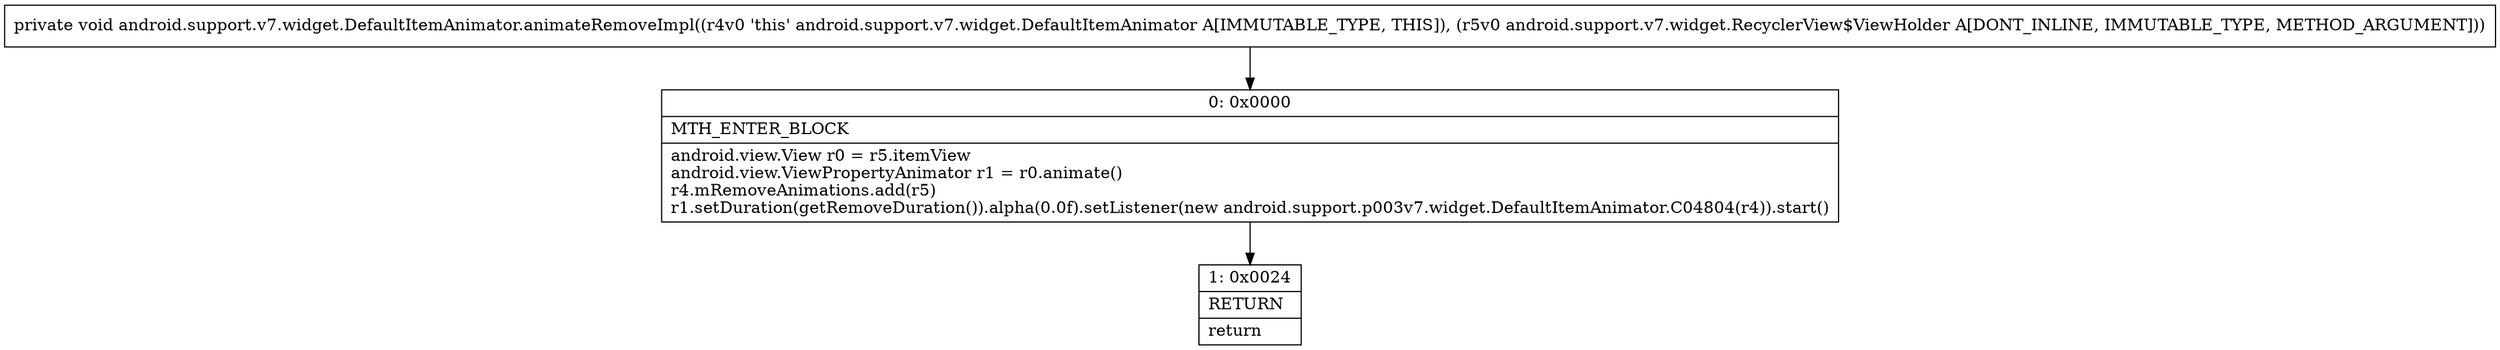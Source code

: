 digraph "CFG forandroid.support.v7.widget.DefaultItemAnimator.animateRemoveImpl(Landroid\/support\/v7\/widget\/RecyclerView$ViewHolder;)V" {
Node_0 [shape=record,label="{0\:\ 0x0000|MTH_ENTER_BLOCK\l|android.view.View r0 = r5.itemView\landroid.view.ViewPropertyAnimator r1 = r0.animate()\lr4.mRemoveAnimations.add(r5)\lr1.setDuration(getRemoveDuration()).alpha(0.0f).setListener(new android.support.p003v7.widget.DefaultItemAnimator.C04804(r4)).start()\l}"];
Node_1 [shape=record,label="{1\:\ 0x0024|RETURN\l|return\l}"];
MethodNode[shape=record,label="{private void android.support.v7.widget.DefaultItemAnimator.animateRemoveImpl((r4v0 'this' android.support.v7.widget.DefaultItemAnimator A[IMMUTABLE_TYPE, THIS]), (r5v0 android.support.v7.widget.RecyclerView$ViewHolder A[DONT_INLINE, IMMUTABLE_TYPE, METHOD_ARGUMENT])) }"];
MethodNode -> Node_0;
Node_0 -> Node_1;
}

